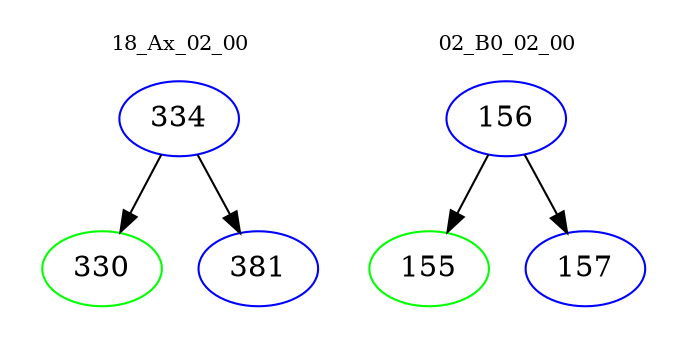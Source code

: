digraph{
subgraph cluster_0 {
color = white
label = "18_Ax_02_00";
fontsize=10;
T0_334 [label="334", color="blue"]
T0_334 -> T0_330 [color="black"]
T0_330 [label="330", color="green"]
T0_334 -> T0_381 [color="black"]
T0_381 [label="381", color="blue"]
}
subgraph cluster_1 {
color = white
label = "02_B0_02_00";
fontsize=10;
T1_156 [label="156", color="blue"]
T1_156 -> T1_155 [color="black"]
T1_155 [label="155", color="green"]
T1_156 -> T1_157 [color="black"]
T1_157 [label="157", color="blue"]
}
}
